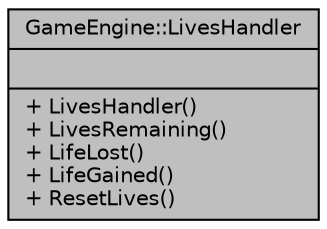 digraph "GameEngine::LivesHandler"
{
  edge [fontname="Helvetica",fontsize="10",labelfontname="Helvetica",labelfontsize="10"];
  node [fontname="Helvetica",fontsize="10",shape=record];
  Node1 [label="{GameEngine::LivesHandler\n||+ LivesHandler()\l+ LivesRemaining()\l+ LifeLost()\l+ LifeGained()\l+ ResetLives()\l}",height=0.2,width=0.4,color="black", fillcolor="grey75", style="filled", fontcolor="black"];
}
